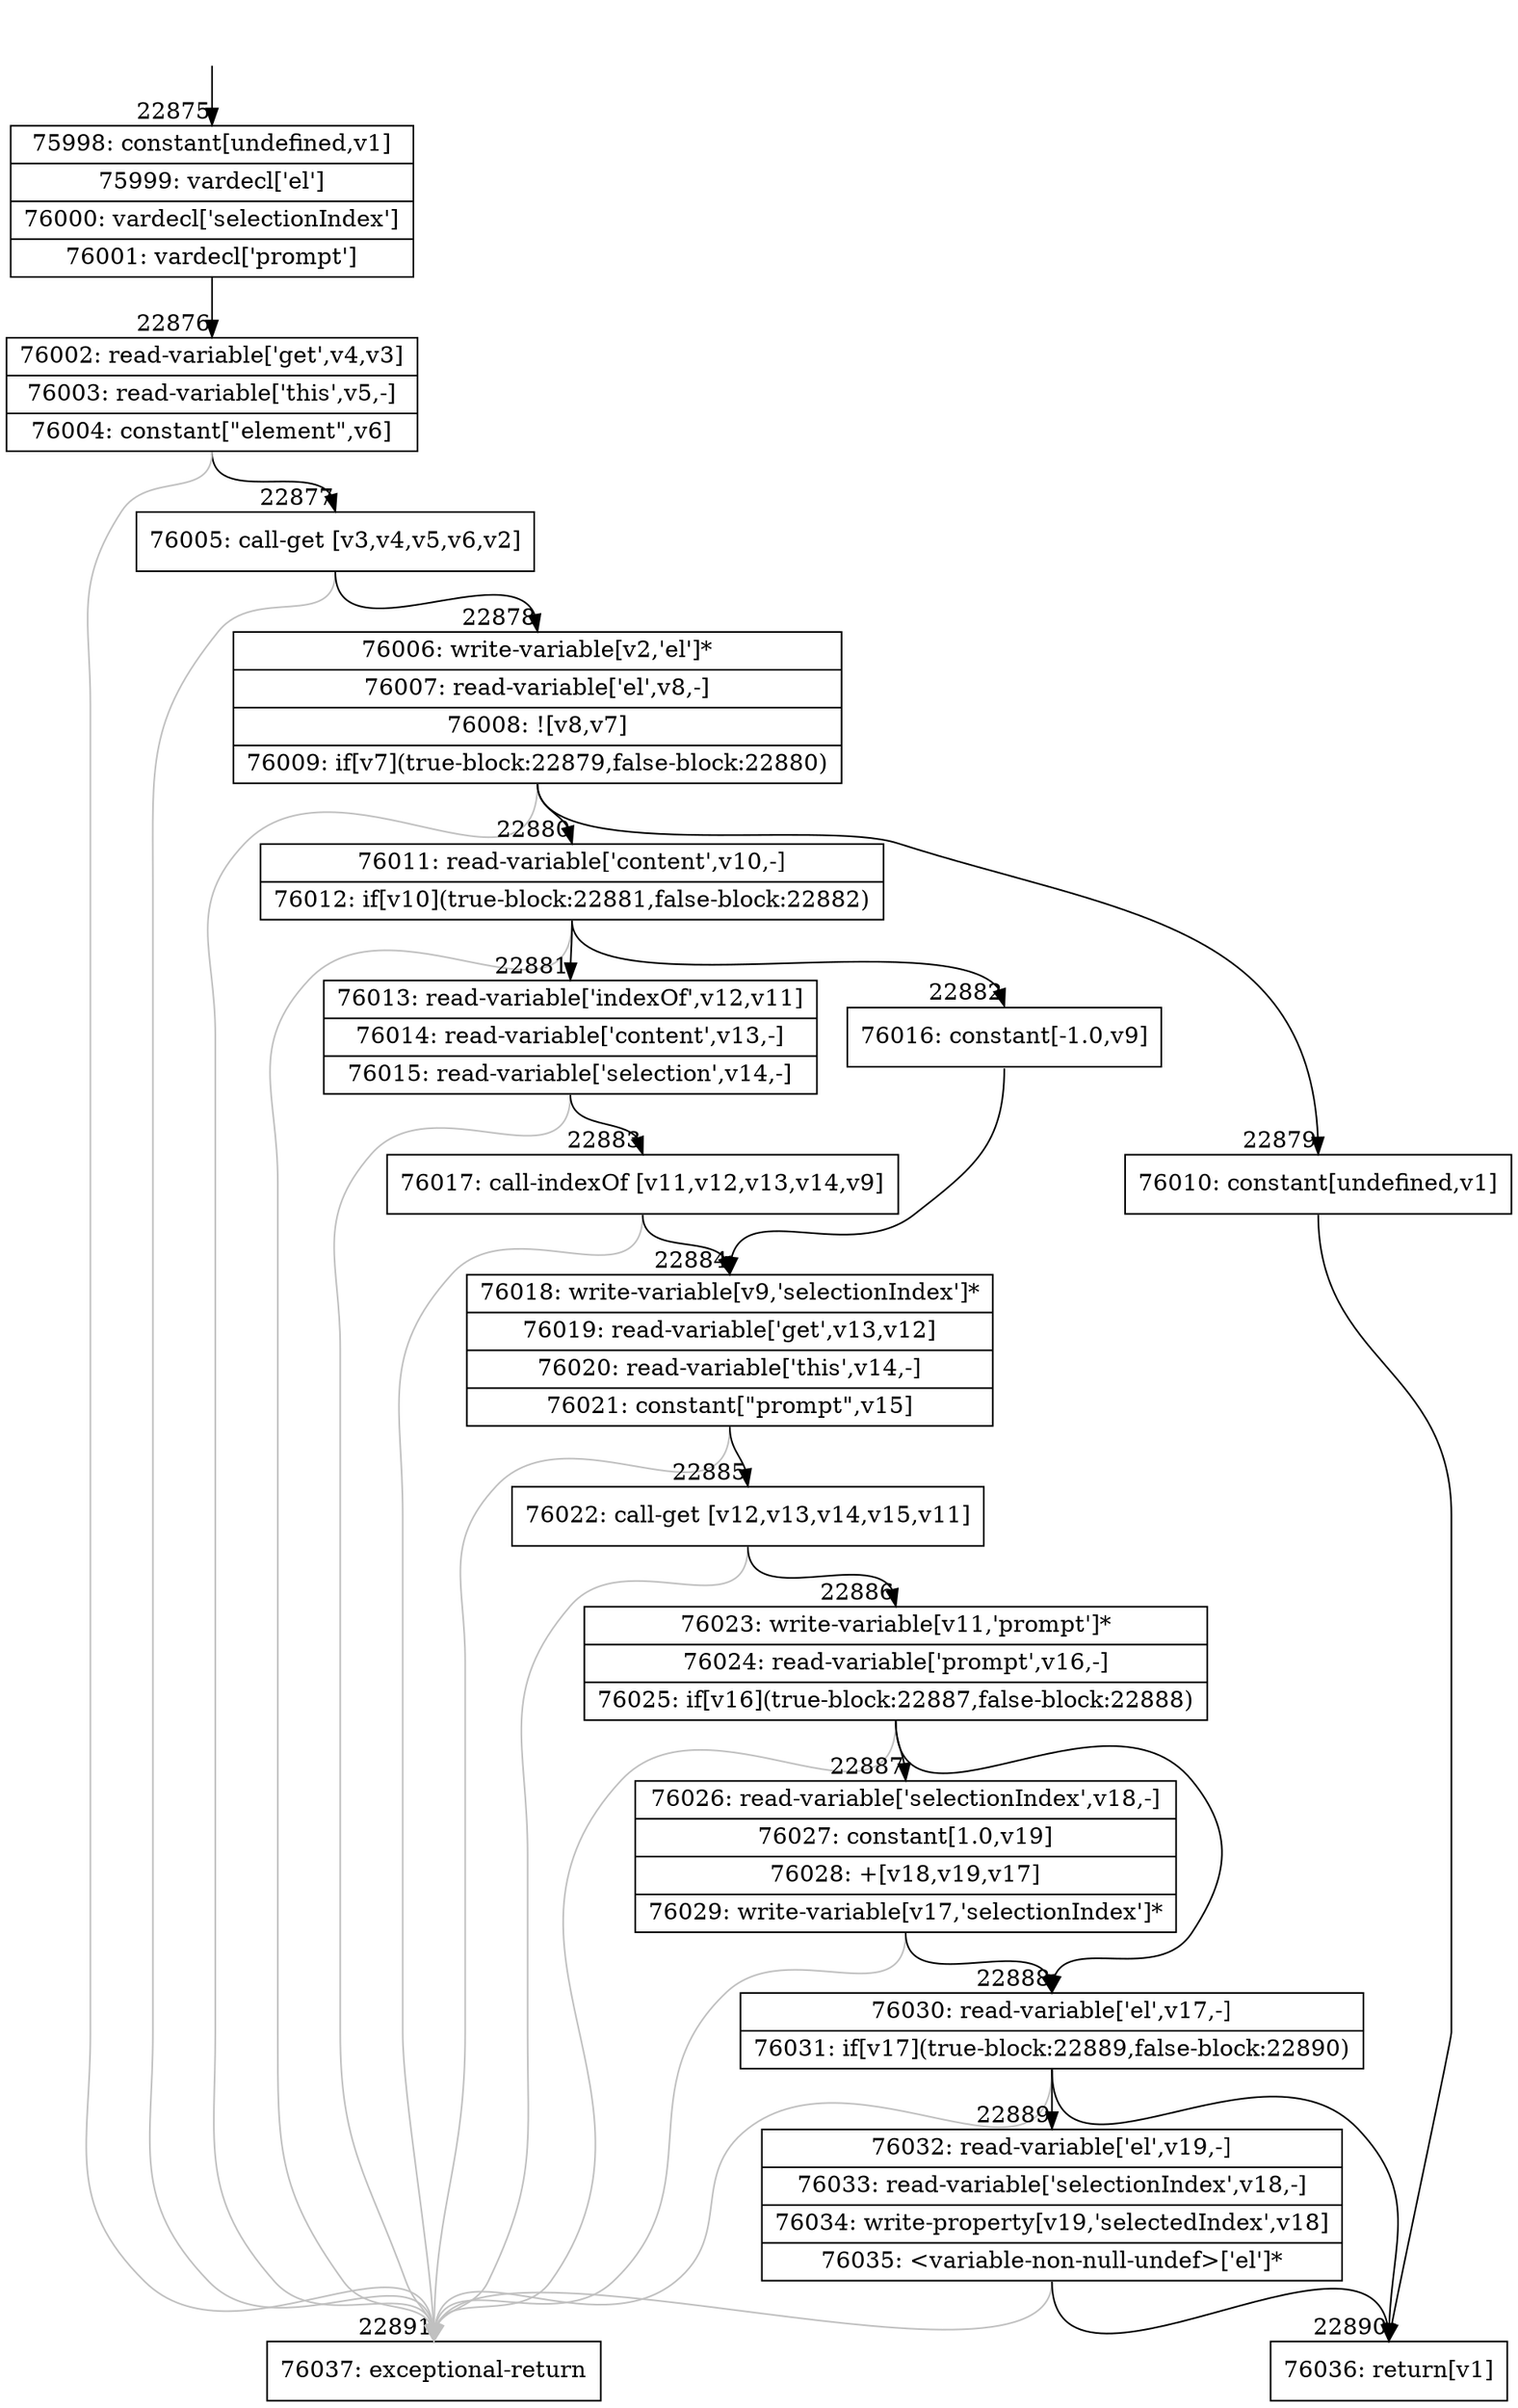 digraph {
rankdir="TD"
BB_entry1990[shape=none,label=""];
BB_entry1990 -> BB22875 [tailport=s, headport=n, headlabel="    22875"]
BB22875 [shape=record label="{75998: constant[undefined,v1]|75999: vardecl['el']|76000: vardecl['selectionIndex']|76001: vardecl['prompt']}" ] 
BB22875 -> BB22876 [tailport=s, headport=n, headlabel="      22876"]
BB22876 [shape=record label="{76002: read-variable['get',v4,v3]|76003: read-variable['this',v5,-]|76004: constant[\"element\",v6]}" ] 
BB22876 -> BB22877 [tailport=s, headport=n, headlabel="      22877"]
BB22876 -> BB22891 [tailport=s, headport=n, color=gray, headlabel="      22891"]
BB22877 [shape=record label="{76005: call-get [v3,v4,v5,v6,v2]}" ] 
BB22877 -> BB22878 [tailport=s, headport=n, headlabel="      22878"]
BB22877 -> BB22891 [tailport=s, headport=n, color=gray]
BB22878 [shape=record label="{76006: write-variable[v2,'el']*|76007: read-variable['el',v8,-]|76008: ![v8,v7]|76009: if[v7](true-block:22879,false-block:22880)}" ] 
BB22878 -> BB22879 [tailport=s, headport=n, headlabel="      22879"]
BB22878 -> BB22880 [tailport=s, headport=n, headlabel="      22880"]
BB22878 -> BB22891 [tailport=s, headport=n, color=gray]
BB22879 [shape=record label="{76010: constant[undefined,v1]}" ] 
BB22879 -> BB22890 [tailport=s, headport=n, headlabel="      22890"]
BB22880 [shape=record label="{76011: read-variable['content',v10,-]|76012: if[v10](true-block:22881,false-block:22882)}" ] 
BB22880 -> BB22881 [tailport=s, headport=n, headlabel="      22881"]
BB22880 -> BB22882 [tailport=s, headport=n, headlabel="      22882"]
BB22880 -> BB22891 [tailport=s, headport=n, color=gray]
BB22881 [shape=record label="{76013: read-variable['indexOf',v12,v11]|76014: read-variable['content',v13,-]|76015: read-variable['selection',v14,-]}" ] 
BB22881 -> BB22883 [tailport=s, headport=n, headlabel="      22883"]
BB22881 -> BB22891 [tailport=s, headport=n, color=gray]
BB22882 [shape=record label="{76016: constant[-1.0,v9]}" ] 
BB22882 -> BB22884 [tailport=s, headport=n, headlabel="      22884"]
BB22883 [shape=record label="{76017: call-indexOf [v11,v12,v13,v14,v9]}" ] 
BB22883 -> BB22884 [tailport=s, headport=n]
BB22883 -> BB22891 [tailport=s, headport=n, color=gray]
BB22884 [shape=record label="{76018: write-variable[v9,'selectionIndex']*|76019: read-variable['get',v13,v12]|76020: read-variable['this',v14,-]|76021: constant[\"prompt\",v15]}" ] 
BB22884 -> BB22885 [tailport=s, headport=n, headlabel="      22885"]
BB22884 -> BB22891 [tailport=s, headport=n, color=gray]
BB22885 [shape=record label="{76022: call-get [v12,v13,v14,v15,v11]}" ] 
BB22885 -> BB22886 [tailport=s, headport=n, headlabel="      22886"]
BB22885 -> BB22891 [tailport=s, headport=n, color=gray]
BB22886 [shape=record label="{76023: write-variable[v11,'prompt']*|76024: read-variable['prompt',v16,-]|76025: if[v16](true-block:22887,false-block:22888)}" ] 
BB22886 -> BB22887 [tailport=s, headport=n, headlabel="      22887"]
BB22886 -> BB22888 [tailport=s, headport=n, headlabel="      22888"]
BB22886 -> BB22891 [tailport=s, headport=n, color=gray]
BB22887 [shape=record label="{76026: read-variable['selectionIndex',v18,-]|76027: constant[1.0,v19]|76028: +[v18,v19,v17]|76029: write-variable[v17,'selectionIndex']*}" ] 
BB22887 -> BB22888 [tailport=s, headport=n]
BB22887 -> BB22891 [tailport=s, headport=n, color=gray]
BB22888 [shape=record label="{76030: read-variable['el',v17,-]|76031: if[v17](true-block:22889,false-block:22890)}" ] 
BB22888 -> BB22889 [tailport=s, headport=n, headlabel="      22889"]
BB22888 -> BB22890 [tailport=s, headport=n]
BB22888 -> BB22891 [tailport=s, headport=n, color=gray]
BB22889 [shape=record label="{76032: read-variable['el',v19,-]|76033: read-variable['selectionIndex',v18,-]|76034: write-property[v19,'selectedIndex',v18]|76035: \<variable-non-null-undef\>['el']*}" ] 
BB22889 -> BB22890 [tailport=s, headport=n]
BB22889 -> BB22891 [tailport=s, headport=n, color=gray]
BB22890 [shape=record label="{76036: return[v1]}" ] 
BB22891 [shape=record label="{76037: exceptional-return}" ] 
//#$~ 42963
}
